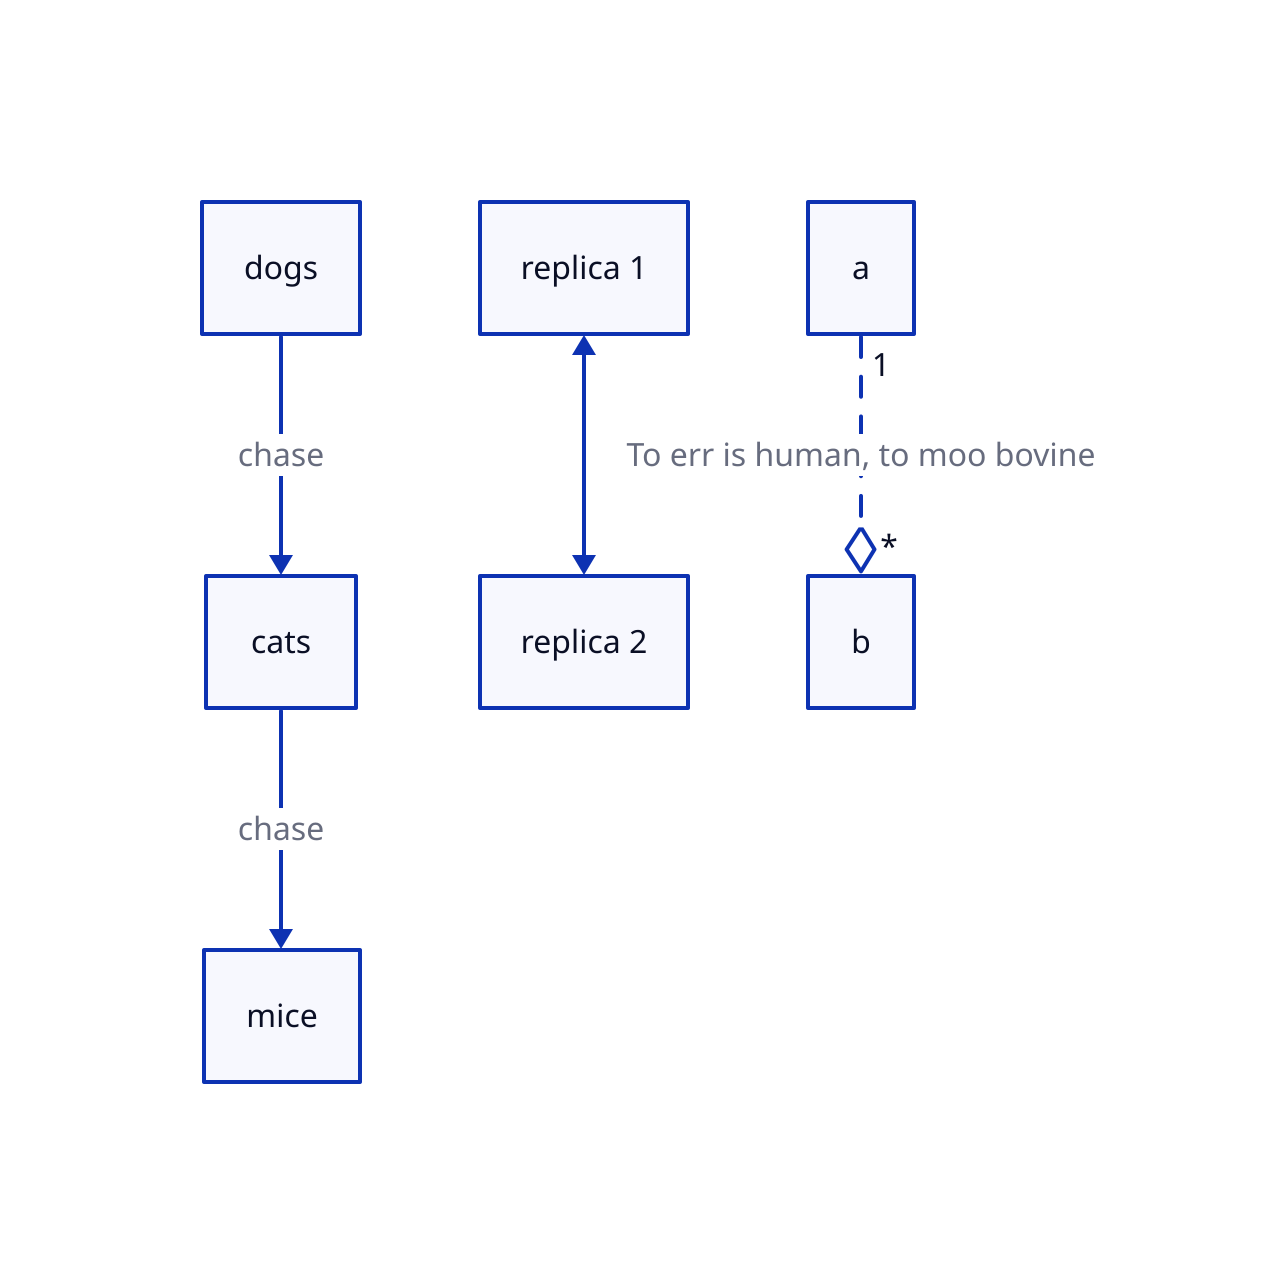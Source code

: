 dogs -> cats -> mice: chase
replica 1 <-> replica 2
a -> b: To err is human, to moo bovine {
  style.animated: true
  source-arrowhead: 1
  target-arrowhead: * {
    shape: diamond
  }
}
